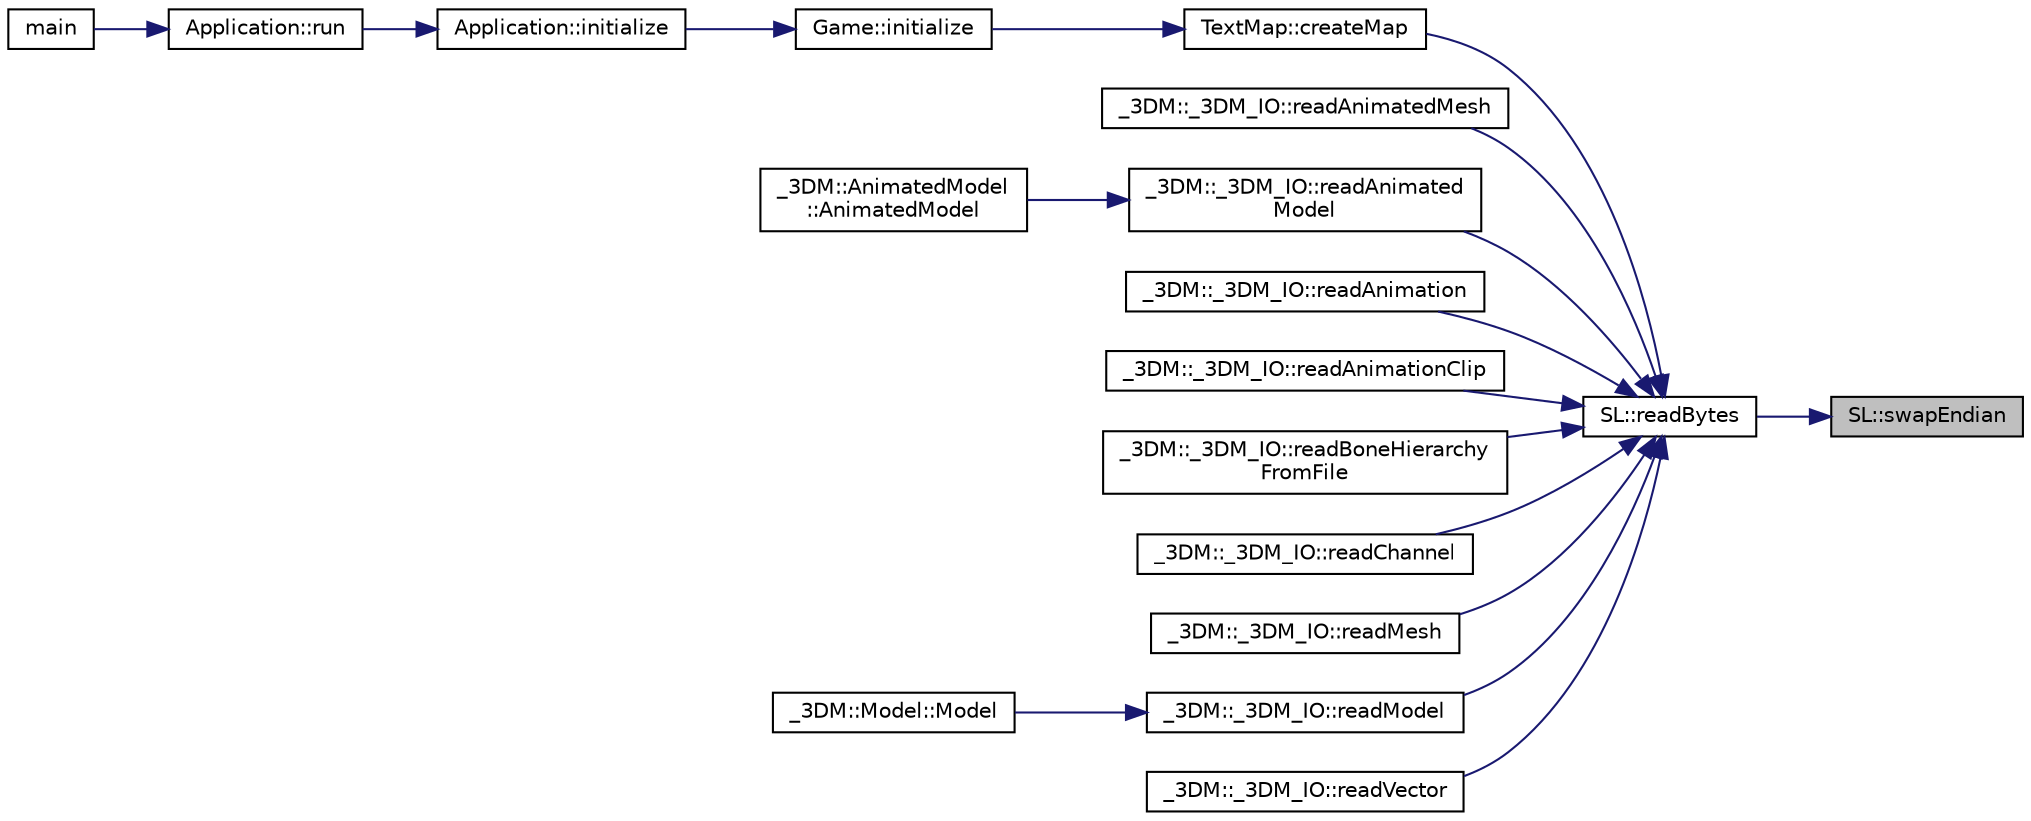 digraph "SL::swapEndian"
{
 // INTERACTIVE_SVG=YES
 // LATEX_PDF_SIZE
  edge [fontname="Helvetica",fontsize="10",labelfontname="Helvetica",labelfontsize="10"];
  node [fontname="Helvetica",fontsize="10",shape=record];
  rankdir="RL";
  Node1 [label="SL::swapEndian",height=0.2,width=0.4,color="black", fillcolor="grey75", style="filled", fontcolor="black",tooltip=" "];
  Node1 -> Node2 [dir="back",color="midnightblue",fontsize="10",style="solid",fontname="Helvetica"];
  Node2 [label="SL::readBytes",height=0.2,width=0.4,color="black", fillcolor="white", style="filled",URL="$d5/d71/namespace_s_l.html#addb3c1f99efa9625ddde4137a659306a",tooltip=" "];
  Node2 -> Node3 [dir="back",color="midnightblue",fontsize="10",style="solid",fontname="Helvetica"];
  Node3 [label="TextMap::createMap",height=0.2,width=0.4,color="black", fillcolor="white", style="filled",URL="$db/d74/class_text_map.html#aefa9200c39ca535748d6c95f66d8eb9f",tooltip=" "];
  Node3 -> Node4 [dir="back",color="midnightblue",fontsize="10",style="solid",fontname="Helvetica"];
  Node4 [label="Game::initialize",height=0.2,width=0.4,color="black", fillcolor="white", style="filled",URL="$dd/d1f/class_game.html#a8986a201a654418cefe34ec28af1a22c",tooltip=" "];
  Node4 -> Node5 [dir="back",color="midnightblue",fontsize="10",style="solid",fontname="Helvetica"];
  Node5 [label="Application::initialize",height=0.2,width=0.4,color="black", fillcolor="white", style="filled",URL="$de/d6b/class_application.html#af431bce25717b04a78d4d0940ed6a92c",tooltip=" "];
  Node5 -> Node6 [dir="back",color="midnightblue",fontsize="10",style="solid",fontname="Helvetica"];
  Node6 [label="Application::run",height=0.2,width=0.4,color="black", fillcolor="white", style="filled",URL="$de/d6b/class_application.html#a68965449404743bf1add056784d6cf81",tooltip=" "];
  Node6 -> Node7 [dir="back",color="midnightblue",fontsize="10",style="solid",fontname="Helvetica"];
  Node7 [label="main",height=0.2,width=0.4,color="black", fillcolor="white", style="filled",URL="$d5/d12/_main_8cpp.html#a0ddf1224851353fc92bfbff6f499fa97",tooltip=" "];
  Node2 -> Node8 [dir="back",color="midnightblue",fontsize="10",style="solid",fontname="Helvetica"];
  Node8 [label="_3DM::_3DM_IO::readAnimatedMesh",height=0.2,width=0.4,color="black", fillcolor="white", style="filled",URL="$d5/d7a/class__3_d_m_1_1__3_d_m___i_o.html#aeda3013a2aec3d56429b2e6e89acaee5",tooltip=" "];
  Node2 -> Node9 [dir="back",color="midnightblue",fontsize="10",style="solid",fontname="Helvetica"];
  Node9 [label="_3DM::_3DM_IO::readAnimated\lModel",height=0.2,width=0.4,color="black", fillcolor="white", style="filled",URL="$d5/d7a/class__3_d_m_1_1__3_d_m___i_o.html#a9edfaa3d4fa600321398271015660bbe",tooltip=" "];
  Node9 -> Node10 [dir="back",color="midnightblue",fontsize="10",style="solid",fontname="Helvetica"];
  Node10 [label="_3DM::AnimatedModel\l::AnimatedModel",height=0.2,width=0.4,color="black", fillcolor="white", style="filled",URL="$de/d92/class__3_d_m_1_1_animated_model.html#acef81cdd87a1642ec7e138428bf228f6",tooltip=" "];
  Node2 -> Node11 [dir="back",color="midnightblue",fontsize="10",style="solid",fontname="Helvetica"];
  Node11 [label="_3DM::_3DM_IO::readAnimation",height=0.2,width=0.4,color="black", fillcolor="white", style="filled",URL="$d5/d7a/class__3_d_m_1_1__3_d_m___i_o.html#a06b86537c528f46ae3e34ccc19dd8831",tooltip=" "];
  Node2 -> Node12 [dir="back",color="midnightblue",fontsize="10",style="solid",fontname="Helvetica"];
  Node12 [label="_3DM::_3DM_IO::readAnimationClip",height=0.2,width=0.4,color="black", fillcolor="white", style="filled",URL="$d5/d7a/class__3_d_m_1_1__3_d_m___i_o.html#a1ecbb5270ee6613f9db11172df7170d1",tooltip=" "];
  Node2 -> Node13 [dir="back",color="midnightblue",fontsize="10",style="solid",fontname="Helvetica"];
  Node13 [label="_3DM::_3DM_IO::readBoneHierarchy\lFromFile",height=0.2,width=0.4,color="black", fillcolor="white", style="filled",URL="$d5/d7a/class__3_d_m_1_1__3_d_m___i_o.html#a46cd89fe55aa5c92673db1b819ac1bac",tooltip=" "];
  Node2 -> Node14 [dir="back",color="midnightblue",fontsize="10",style="solid",fontname="Helvetica"];
  Node14 [label="_3DM::_3DM_IO::readChannel",height=0.2,width=0.4,color="black", fillcolor="white", style="filled",URL="$d5/d7a/class__3_d_m_1_1__3_d_m___i_o.html#ab085f97319ebed5be5470207c19a545f",tooltip=" "];
  Node2 -> Node15 [dir="back",color="midnightblue",fontsize="10",style="solid",fontname="Helvetica"];
  Node15 [label="_3DM::_3DM_IO::readMesh",height=0.2,width=0.4,color="black", fillcolor="white", style="filled",URL="$d5/d7a/class__3_d_m_1_1__3_d_m___i_o.html#ac312d79833e5b61bb615579b729d6367",tooltip=" "];
  Node2 -> Node16 [dir="back",color="midnightblue",fontsize="10",style="solid",fontname="Helvetica"];
  Node16 [label="_3DM::_3DM_IO::readModel",height=0.2,width=0.4,color="black", fillcolor="white", style="filled",URL="$d5/d7a/class__3_d_m_1_1__3_d_m___i_o.html#a3caaa8896fdb2bb3ee317376a210028a",tooltip=" "];
  Node16 -> Node17 [dir="back",color="midnightblue",fontsize="10",style="solid",fontname="Helvetica"];
  Node17 [label="_3DM::Model::Model",height=0.2,width=0.4,color="black", fillcolor="white", style="filled",URL="$d3/d96/class__3_d_m_1_1_model.html#a492585407cca41c7e6267fa126e0c24e",tooltip=" "];
  Node2 -> Node18 [dir="back",color="midnightblue",fontsize="10",style="solid",fontname="Helvetica"];
  Node18 [label="_3DM::_3DM_IO::readVector",height=0.2,width=0.4,color="black", fillcolor="white", style="filled",URL="$d5/d7a/class__3_d_m_1_1__3_d_m___i_o.html#a1caee87501d5ae4a5317fb6986f421cf",tooltip=" "];
}
